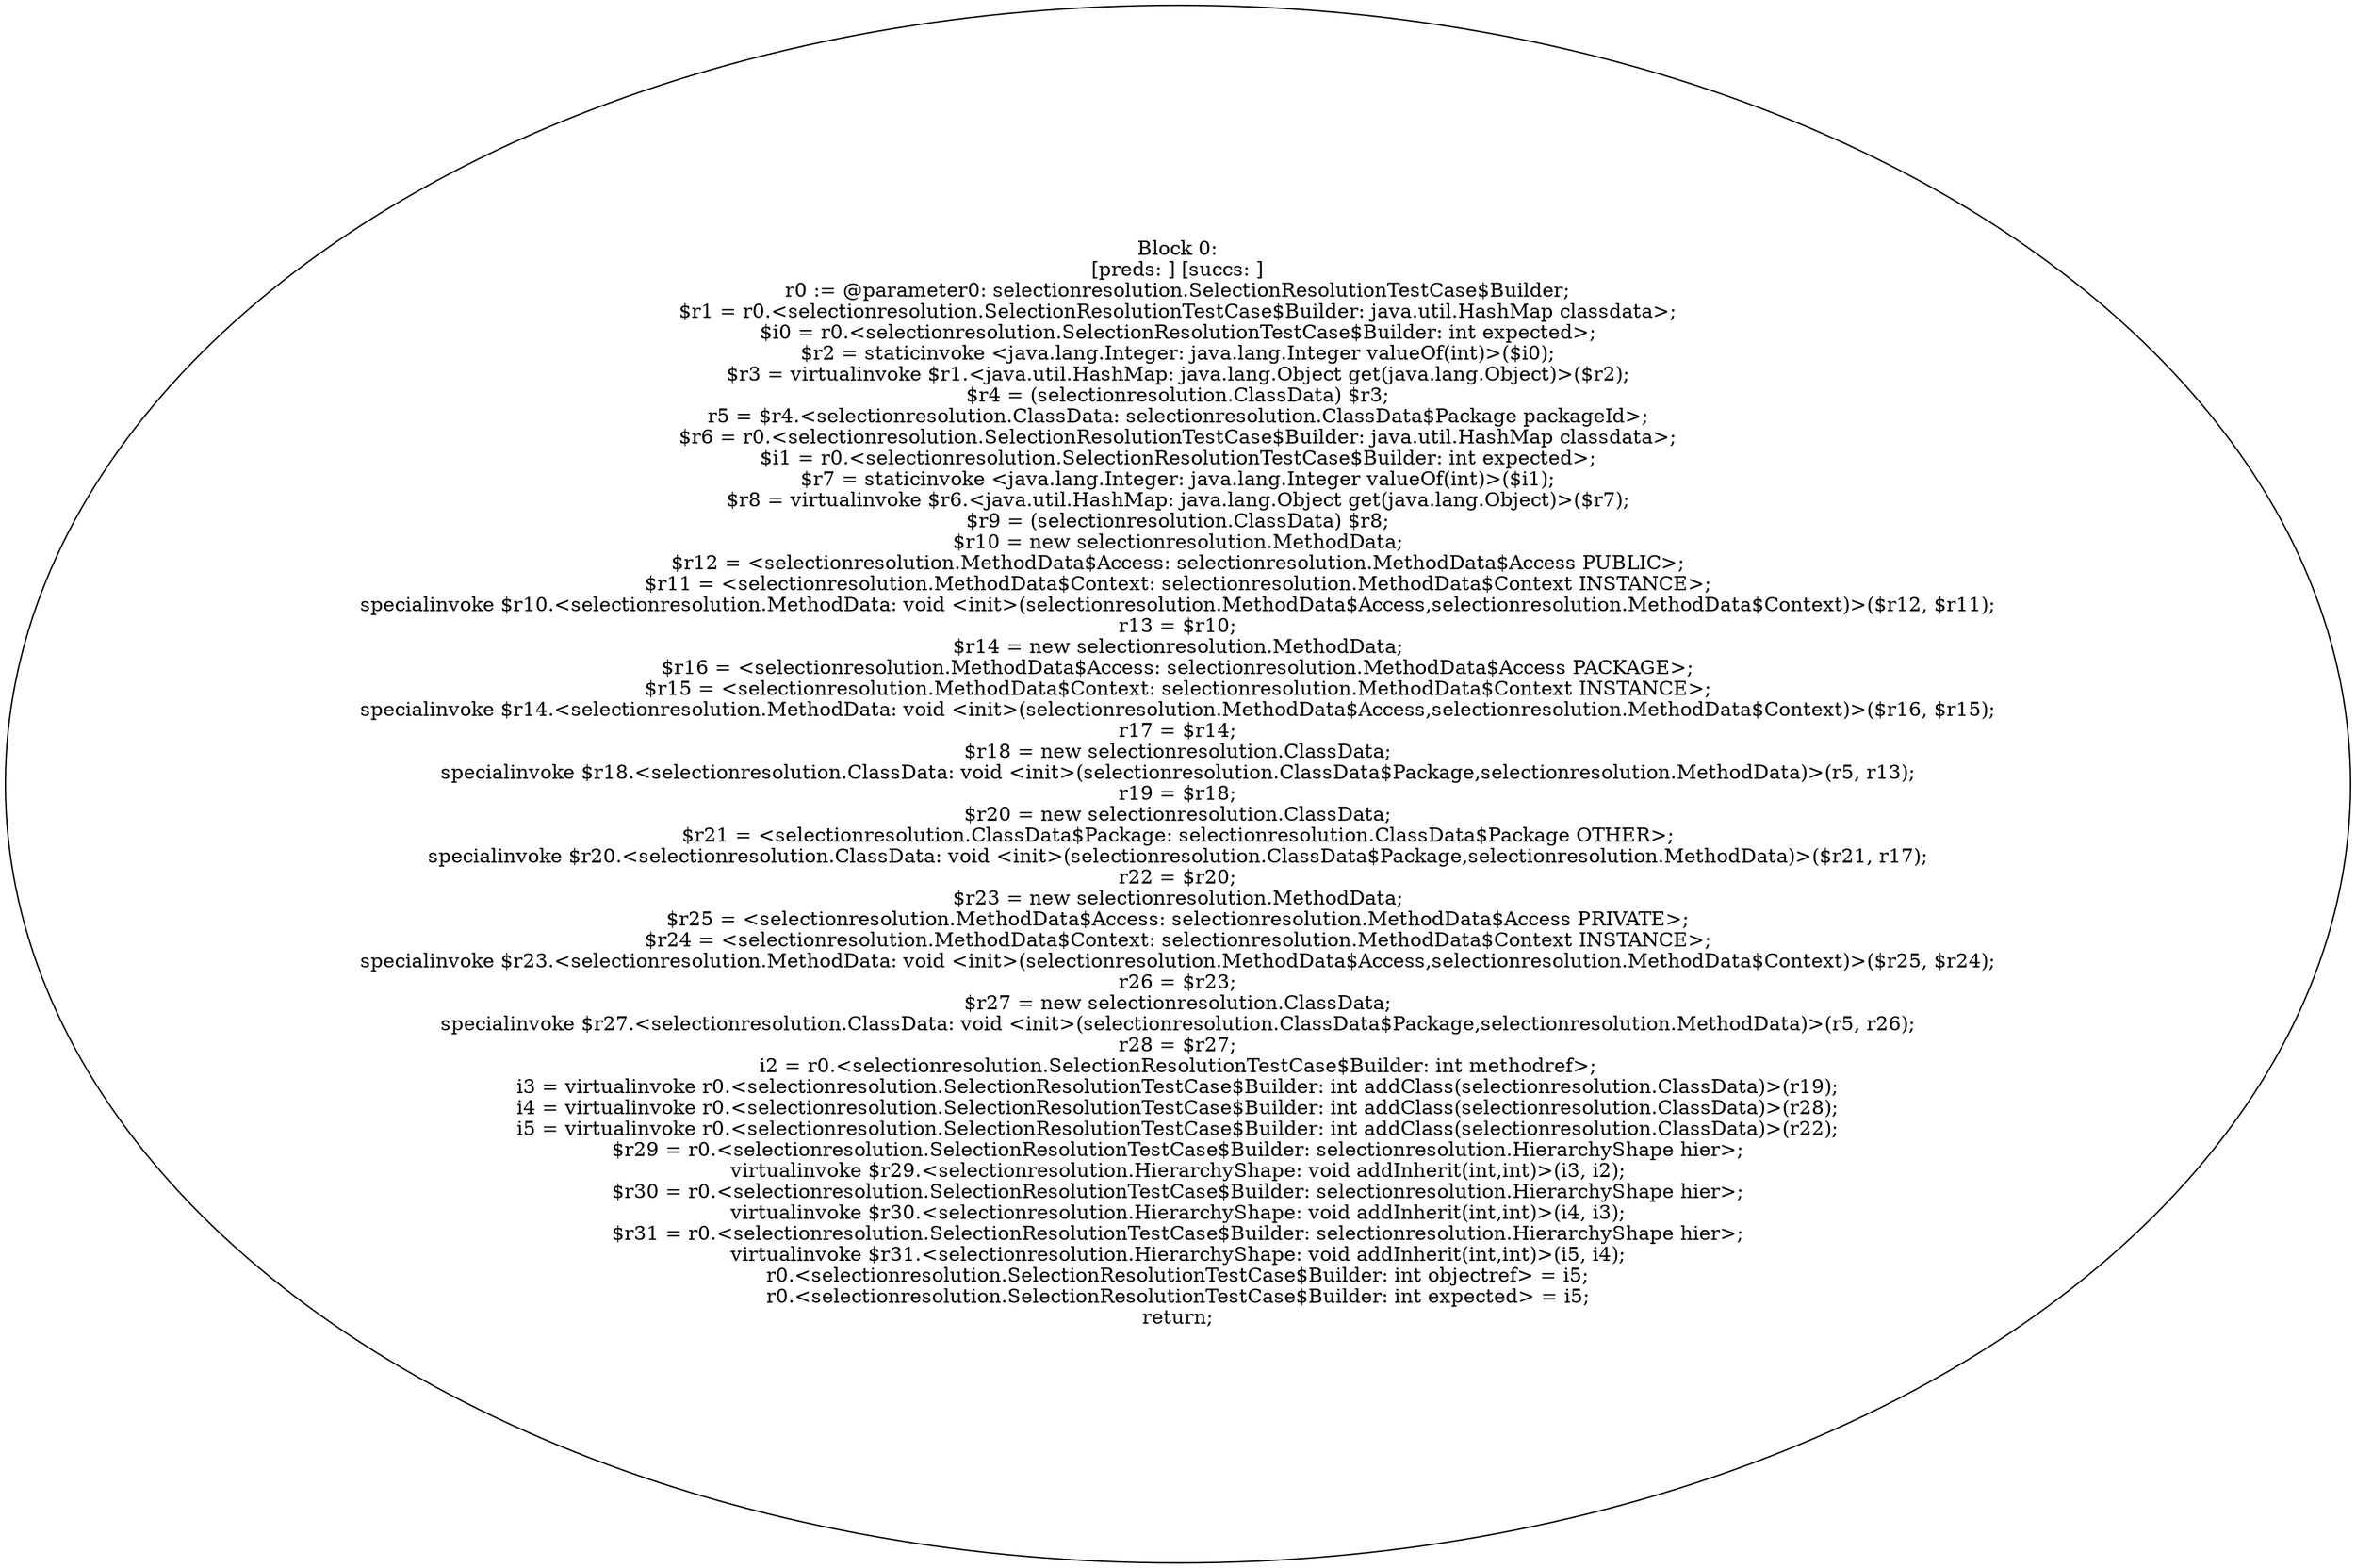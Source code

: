 digraph "unitGraph" {
    "Block 0:
[preds: ] [succs: ]
r0 := @parameter0: selectionresolution.SelectionResolutionTestCase$Builder;
$r1 = r0.<selectionresolution.SelectionResolutionTestCase$Builder: java.util.HashMap classdata>;
$i0 = r0.<selectionresolution.SelectionResolutionTestCase$Builder: int expected>;
$r2 = staticinvoke <java.lang.Integer: java.lang.Integer valueOf(int)>($i0);
$r3 = virtualinvoke $r1.<java.util.HashMap: java.lang.Object get(java.lang.Object)>($r2);
$r4 = (selectionresolution.ClassData) $r3;
r5 = $r4.<selectionresolution.ClassData: selectionresolution.ClassData$Package packageId>;
$r6 = r0.<selectionresolution.SelectionResolutionTestCase$Builder: java.util.HashMap classdata>;
$i1 = r0.<selectionresolution.SelectionResolutionTestCase$Builder: int expected>;
$r7 = staticinvoke <java.lang.Integer: java.lang.Integer valueOf(int)>($i1);
$r8 = virtualinvoke $r6.<java.util.HashMap: java.lang.Object get(java.lang.Object)>($r7);
$r9 = (selectionresolution.ClassData) $r8;
$r10 = new selectionresolution.MethodData;
$r12 = <selectionresolution.MethodData$Access: selectionresolution.MethodData$Access PUBLIC>;
$r11 = <selectionresolution.MethodData$Context: selectionresolution.MethodData$Context INSTANCE>;
specialinvoke $r10.<selectionresolution.MethodData: void <init>(selectionresolution.MethodData$Access,selectionresolution.MethodData$Context)>($r12, $r11);
r13 = $r10;
$r14 = new selectionresolution.MethodData;
$r16 = <selectionresolution.MethodData$Access: selectionresolution.MethodData$Access PACKAGE>;
$r15 = <selectionresolution.MethodData$Context: selectionresolution.MethodData$Context INSTANCE>;
specialinvoke $r14.<selectionresolution.MethodData: void <init>(selectionresolution.MethodData$Access,selectionresolution.MethodData$Context)>($r16, $r15);
r17 = $r14;
$r18 = new selectionresolution.ClassData;
specialinvoke $r18.<selectionresolution.ClassData: void <init>(selectionresolution.ClassData$Package,selectionresolution.MethodData)>(r5, r13);
r19 = $r18;
$r20 = new selectionresolution.ClassData;
$r21 = <selectionresolution.ClassData$Package: selectionresolution.ClassData$Package OTHER>;
specialinvoke $r20.<selectionresolution.ClassData: void <init>(selectionresolution.ClassData$Package,selectionresolution.MethodData)>($r21, r17);
r22 = $r20;
$r23 = new selectionresolution.MethodData;
$r25 = <selectionresolution.MethodData$Access: selectionresolution.MethodData$Access PRIVATE>;
$r24 = <selectionresolution.MethodData$Context: selectionresolution.MethodData$Context INSTANCE>;
specialinvoke $r23.<selectionresolution.MethodData: void <init>(selectionresolution.MethodData$Access,selectionresolution.MethodData$Context)>($r25, $r24);
r26 = $r23;
$r27 = new selectionresolution.ClassData;
specialinvoke $r27.<selectionresolution.ClassData: void <init>(selectionresolution.ClassData$Package,selectionresolution.MethodData)>(r5, r26);
r28 = $r27;
i2 = r0.<selectionresolution.SelectionResolutionTestCase$Builder: int methodref>;
i3 = virtualinvoke r0.<selectionresolution.SelectionResolutionTestCase$Builder: int addClass(selectionresolution.ClassData)>(r19);
i4 = virtualinvoke r0.<selectionresolution.SelectionResolutionTestCase$Builder: int addClass(selectionresolution.ClassData)>(r28);
i5 = virtualinvoke r0.<selectionresolution.SelectionResolutionTestCase$Builder: int addClass(selectionresolution.ClassData)>(r22);
$r29 = r0.<selectionresolution.SelectionResolutionTestCase$Builder: selectionresolution.HierarchyShape hier>;
virtualinvoke $r29.<selectionresolution.HierarchyShape: void addInherit(int,int)>(i3, i2);
$r30 = r0.<selectionresolution.SelectionResolutionTestCase$Builder: selectionresolution.HierarchyShape hier>;
virtualinvoke $r30.<selectionresolution.HierarchyShape: void addInherit(int,int)>(i4, i3);
$r31 = r0.<selectionresolution.SelectionResolutionTestCase$Builder: selectionresolution.HierarchyShape hier>;
virtualinvoke $r31.<selectionresolution.HierarchyShape: void addInherit(int,int)>(i5, i4);
r0.<selectionresolution.SelectionResolutionTestCase$Builder: int objectref> = i5;
r0.<selectionresolution.SelectionResolutionTestCase$Builder: int expected> = i5;
return;
"
}
